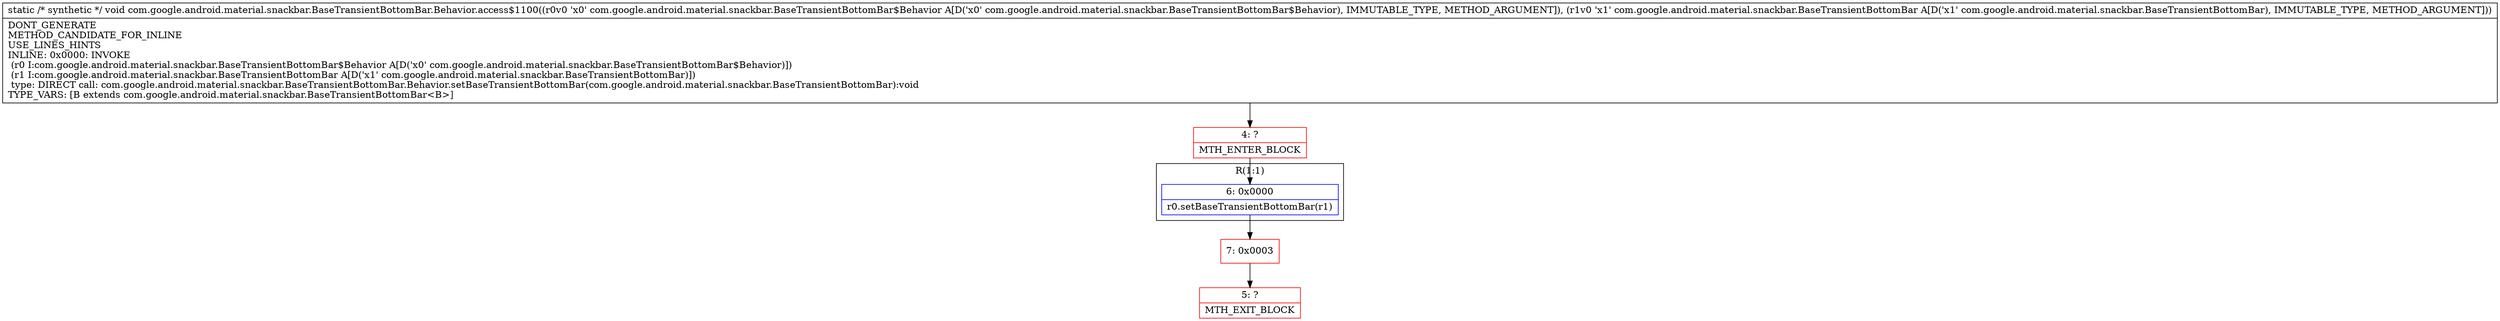 digraph "CFG forcom.google.android.material.snackbar.BaseTransientBottomBar.Behavior.access$1100(Lcom\/google\/android\/material\/snackbar\/BaseTransientBottomBar$Behavior;Lcom\/google\/android\/material\/snackbar\/BaseTransientBottomBar;)V" {
subgraph cluster_Region_1883469493 {
label = "R(1:1)";
node [shape=record,color=blue];
Node_6 [shape=record,label="{6\:\ 0x0000|r0.setBaseTransientBottomBar(r1)\l}"];
}
Node_4 [shape=record,color=red,label="{4\:\ ?|MTH_ENTER_BLOCK\l}"];
Node_7 [shape=record,color=red,label="{7\:\ 0x0003}"];
Node_5 [shape=record,color=red,label="{5\:\ ?|MTH_EXIT_BLOCK\l}"];
MethodNode[shape=record,label="{static \/* synthetic *\/ void com.google.android.material.snackbar.BaseTransientBottomBar.Behavior.access$1100((r0v0 'x0' com.google.android.material.snackbar.BaseTransientBottomBar$Behavior A[D('x0' com.google.android.material.snackbar.BaseTransientBottomBar$Behavior), IMMUTABLE_TYPE, METHOD_ARGUMENT]), (r1v0 'x1' com.google.android.material.snackbar.BaseTransientBottomBar A[D('x1' com.google.android.material.snackbar.BaseTransientBottomBar), IMMUTABLE_TYPE, METHOD_ARGUMENT]))  | DONT_GENERATE\lMETHOD_CANDIDATE_FOR_INLINE\lUSE_LINES_HINTS\lINLINE: 0x0000: INVOKE  \l  (r0 I:com.google.android.material.snackbar.BaseTransientBottomBar$Behavior A[D('x0' com.google.android.material.snackbar.BaseTransientBottomBar$Behavior)])\l  (r1 I:com.google.android.material.snackbar.BaseTransientBottomBar A[D('x1' com.google.android.material.snackbar.BaseTransientBottomBar)])\l type: DIRECT call: com.google.android.material.snackbar.BaseTransientBottomBar.Behavior.setBaseTransientBottomBar(com.google.android.material.snackbar.BaseTransientBottomBar):void\lTYPE_VARS: [B extends com.google.android.material.snackbar.BaseTransientBottomBar\<B\>]\l}"];
MethodNode -> Node_4;Node_6 -> Node_7;
Node_4 -> Node_6;
Node_7 -> Node_5;
}

